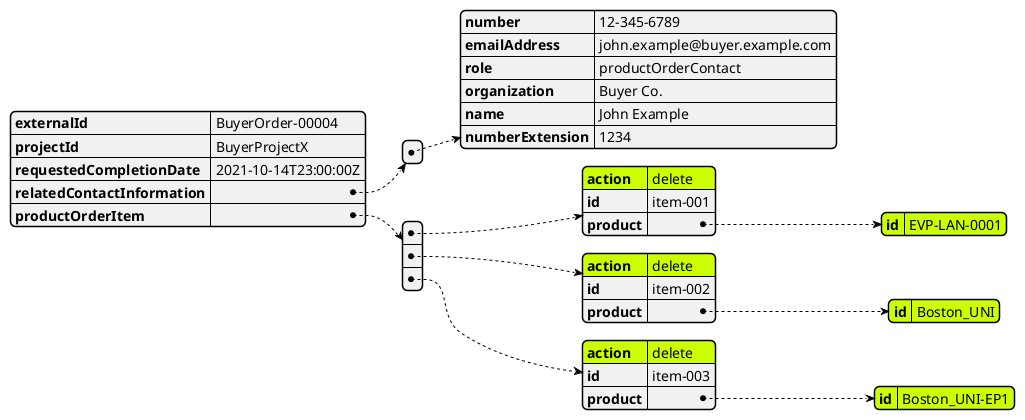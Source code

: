 @startjson

#highlight "productOrderItem" / "0"/ "action"
#highlight "productOrderItem" / "1"/ "action"
#highlight "productOrderItem" / "2"/ "action"

#highlight "productOrderItem" / "0" / "product" / "id"
#highlight "productOrderItem" / "1" / "product" / "id"

#highlight "productOrderItem" / "0" / "product" / "id"
#highlight "productOrderItem" / "2" / "product" / "id"

{
  "externalId": "BuyerOrder-00004",
  "projectId": "BuyerProjectX",
  "requestedCompletionDate": "2021-10-14T23:00:00Z",
  "relatedContactInformation": [
    {
      "number": "12-345-6789",
      "emailAddress": "john.example@buyer.example.com",
      "role": "productOrderContact",
      "organization": "Buyer Co.",
      "name": "John Example",
      "numberExtension": "1234"
    }
  ],
  "productOrderItem": [
    {
      "action": "delete",
      "id": "item-001",
      "product": {
        "id": "EVP-LAN-0001"
      }
    },
    {
      "action": "delete",
      "id": "item-002",
      "product": {
        "id": "Boston_UNI"
      }
    },
    {
      "action": "delete",
      "id": "item-003",
      "product": {
        "id": "Boston_UNI-EP1"
      }
    }
  ]
}
@endjson